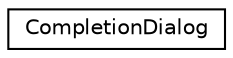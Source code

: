 digraph "Graphical Class Hierarchy"
{
 // LATEX_PDF_SIZE
  edge [fontname="Helvetica",fontsize="10",labelfontname="Helvetica",labelfontsize="10"];
  node [fontname="Helvetica",fontsize="10",shape=record];
  rankdir="LR";
  Node0 [label="CompletionDialog",height=0.2,width=0.4,color="black", fillcolor="white", style="filled",URL="$classCompletionDialog.html",tooltip=" "];
}
